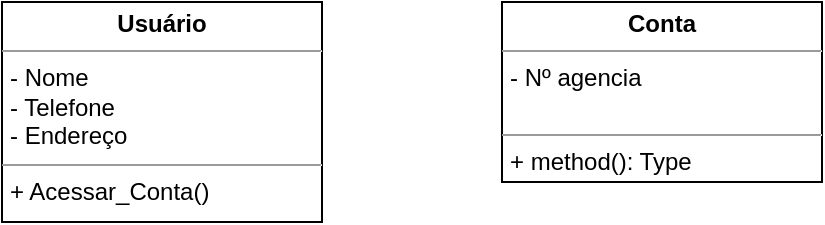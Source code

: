 <mxfile version="20.7.4" type="device"><diagram id="wVX9uNJYW_n2b77KesSo" name="Página-1"><mxGraphModel dx="878" dy="537" grid="1" gridSize="10" guides="1" tooltips="1" connect="1" arrows="1" fold="1" page="1" pageScale="1" pageWidth="827" pageHeight="1169" math="0" shadow="0"><root><mxCell id="0"/><mxCell id="1" parent="0"/><mxCell id="ebFOC8Q-WzTF9iTY-6Gd-1" value="&lt;p style=&quot;margin:0px;margin-top:4px;text-align:center;&quot;&gt;&lt;b&gt;Usuário&lt;/b&gt;&lt;/p&gt;&lt;hr size=&quot;1&quot;&gt;&lt;p style=&quot;margin:0px;margin-left:4px;&quot;&gt;- Nome&lt;/p&gt;&lt;p style=&quot;margin:0px;margin-left:4px;&quot;&gt;- Telefone&lt;/p&gt;&lt;p style=&quot;margin:0px;margin-left:4px;&quot;&gt;- Endereço&lt;/p&gt;&lt;hr size=&quot;1&quot;&gt;&lt;p style=&quot;margin:0px;margin-left:4px;&quot;&gt;+ Acessar_Conta()&lt;/p&gt;" style="verticalAlign=top;align=left;overflow=fill;fontSize=12;fontFamily=Helvetica;html=1;" vertex="1" parent="1"><mxGeometry x="70" y="100" width="160" height="110" as="geometry"/></mxCell><mxCell id="ebFOC8Q-WzTF9iTY-6Gd-2" value="&lt;p style=&quot;margin:0px;margin-top:4px;text-align:center;&quot;&gt;&lt;b&gt;Conta&lt;/b&gt;&lt;/p&gt;&lt;hr size=&quot;1&quot;&gt;&lt;p style=&quot;margin:0px;margin-left:4px;&quot;&gt;- Nº agencia&lt;/p&gt;&lt;p style=&quot;margin:0px;margin-left:4px;&quot;&gt;&lt;br&gt;&lt;/p&gt;&lt;hr size=&quot;1&quot;&gt;&lt;p style=&quot;margin:0px;margin-left:4px;&quot;&gt;+ method(): Type&lt;/p&gt;" style="verticalAlign=top;align=left;overflow=fill;fontSize=12;fontFamily=Helvetica;html=1;" vertex="1" parent="1"><mxGeometry x="320" y="100" width="160" height="90" as="geometry"/></mxCell></root></mxGraphModel></diagram></mxfile>